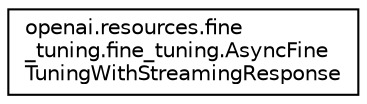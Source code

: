 digraph "Graphical Class Hierarchy"
{
 // LATEX_PDF_SIZE
  edge [fontname="Helvetica",fontsize="10",labelfontname="Helvetica",labelfontsize="10"];
  node [fontname="Helvetica",fontsize="10",shape=record];
  rankdir="LR";
  Node0 [label="openai.resources.fine\l_tuning.fine_tuning.AsyncFine\lTuningWithStreamingResponse",height=0.2,width=0.4,color="black", fillcolor="white", style="filled",URL="$classopenai_1_1resources_1_1fine__tuning_1_1fine__tuning_1_1AsyncFineTuningWithStreamingResponse.html",tooltip=" "];
}
